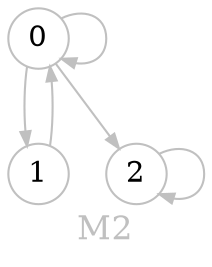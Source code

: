 digraph M2 {
	graph [bgcolor="#ffffff00" fontcolor=grey fontsize=16 label=M2 overlap=false]
	node [color=grey fixedsize=true fontsize=14 shape=circle style=filled width=0.4]
	edge [arrowsize=0.7 color=grey fontcolor=grey fontsize=12]
	node [fillcolor="#ffffff"]
	0
	node [fillcolor="#ffffff"]
	1
	node [fillcolor="#ffffff"]
	2
	0 -> 0
	0 -> 1
	0 -> 2
	1 -> 0
	2 -> 2
}
